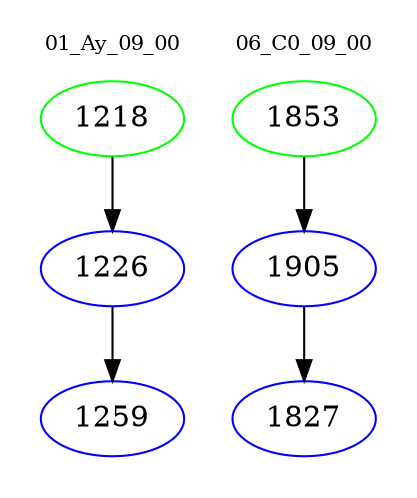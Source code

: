 digraph{
subgraph cluster_0 {
color = white
label = "01_Ay_09_00";
fontsize=10;
T0_1218 [label="1218", color="green"]
T0_1218 -> T0_1226 [color="black"]
T0_1226 [label="1226", color="blue"]
T0_1226 -> T0_1259 [color="black"]
T0_1259 [label="1259", color="blue"]
}
subgraph cluster_1 {
color = white
label = "06_C0_09_00";
fontsize=10;
T1_1853 [label="1853", color="green"]
T1_1853 -> T1_1905 [color="black"]
T1_1905 [label="1905", color="blue"]
T1_1905 -> T1_1827 [color="black"]
T1_1827 [label="1827", color="blue"]
}
}
